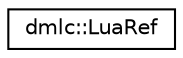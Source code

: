 digraph "Graphical Class Hierarchy"
{
 // LATEX_PDF_SIZE
  edge [fontname="Helvetica",fontsize="10",labelfontname="Helvetica",labelfontsize="10"];
  node [fontname="Helvetica",fontsize="10",shape=record];
  rankdir="LR";
  Node0 [label="dmlc::LuaRef",height=0.2,width=0.4,color="black", fillcolor="white", style="filled",URL="$classdmlc_1_1LuaRef.html",tooltip="an reference to lua object"];
}

